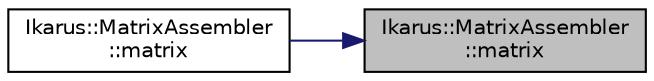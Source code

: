 digraph "Ikarus::MatrixAssembler::matrix"
{
 // LATEX_PDF_SIZE
  edge [fontname="Helvetica",fontsize="10",labelfontname="Helvetica",labelfontsize="10"];
  node [fontname="Helvetica",fontsize="10",shape=record];
  rankdir="RL";
  Node1 [label="Ikarus::MatrixAssembler\l::matrix",height=0.2,width=0.4,color="black", fillcolor="grey75", style="filled", fontcolor="black",tooltip="Calculates the matrix quantity requested by the bound feRequirements, the affordance and the dBCOptio..."];
  Node1 -> Node2 [dir="back",color="midnightblue",fontsize="10",style="solid",fontname="Helvetica"];
  Node2 [label="Ikarus::MatrixAssembler\l::matrix",height=0.2,width=0.4,color="black", fillcolor="white", style="filled",URL="$a01267.html#a1415b36d65afa6ca4354638fe5bb43fc",tooltip="Calculates the matrix quantity requested by the bound feRequirements and the affordance."];
}
